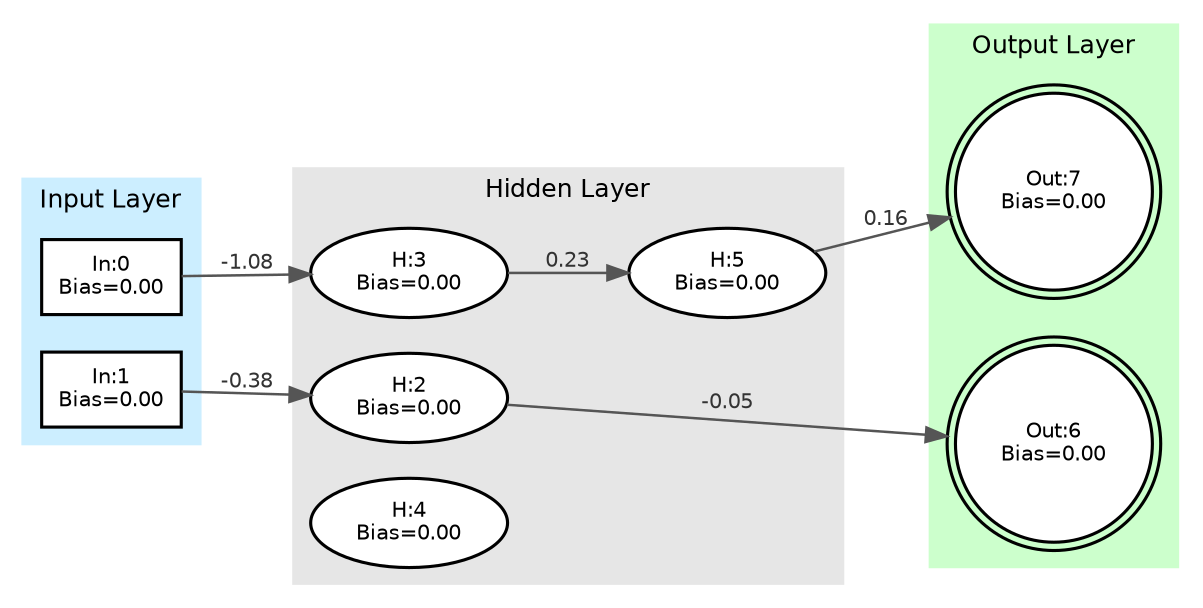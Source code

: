 digraph Minet {
    // Use left-to-right orientation
    rankdir=LR;
    graph [layout=dot, fontname="Helvetica", fontsize=12];
    node [fontname="Helvetica", fontsize=10];
    edge [fontname="Helvetica", fontsize=10];

    subgraph cluster_inputs {
        style=filled;
        color="#cceeff";
        penwidth=1.5;
        label="Input Layer";
        labelloc="top";
        labeljust="center";
        rank=same;
        neuron_0 [shape=box, style=filled, fillcolor=white, penwidth=1.5, label="In:0\nBias=0.00"];
        neuron_1 [shape=box, style=filled, fillcolor=white, penwidth=1.5, label="In:1\nBias=0.00"];
    }

    subgraph cluster_hidden {
        style=filled;
        color="#e6e6e6";
        penwidth=1.5;
        label="Hidden Layer";
        labelloc="top";
        labeljust="center";
        neuron_2 [shape=ellipse, style=filled, fillcolor=white, penwidth=1.5, label="H:2\nBias=0.00"];
        neuron_3 [shape=ellipse, style=filled, fillcolor=white, penwidth=1.5, label="H:3\nBias=0.00"];
        neuron_4 [shape=ellipse, style=filled, fillcolor=white, penwidth=1.5, label="H:4\nBias=0.00"];
        neuron_5 [shape=ellipse, style=filled, fillcolor=white, penwidth=1.5, label="H:5\nBias=0.00"];
    }

    subgraph cluster_outputs {
        style=filled;
        color="#ccffcc";
        penwidth=1.5;
        label="Output Layer";
        labelloc="top";
        labeljust="center";
        rank=same;
        neuron_6 [shape=doublecircle, style=filled, fillcolor=white, penwidth=1.5, label="Out:6\nBias=0.00"];
        neuron_7 [shape=doublecircle, style=filled, fillcolor=white, penwidth=1.5, label="Out:7\nBias=0.00"];
    }

    // Edges
    edge [color="#555555", penwidth=1.2];
    neuron_0 -> neuron_3 [label="-1.08", fontcolor="#333333"];
    neuron_1 -> neuron_2 [label="-0.38", fontcolor="#333333"];
    neuron_2 -> neuron_6 [label="-0.05", fontcolor="#333333"];
    neuron_3 -> neuron_5 [label="0.23", fontcolor="#333333"];
    neuron_5 -> neuron_7 [label="0.16", fontcolor="#333333"];
}
